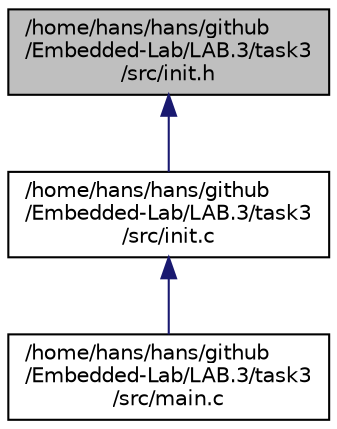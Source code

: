 digraph "/home/hans/hans/github/Embedded-Lab/LAB.3/task3/src/init.h"
{
  edge [fontname="Helvetica",fontsize="10",labelfontname="Helvetica",labelfontsize="10"];
  node [fontname="Helvetica",fontsize="10",shape=record];
  Node2 [label="/home/hans/hans/github\l/Embedded-Lab/LAB.3/task3\l/src/init.h",height=0.2,width=0.4,color="black", fillcolor="grey75", style="filled", fontcolor="black"];
  Node2 -> Node3 [dir="back",color="midnightblue",fontsize="10",style="solid",fontname="Helvetica"];
  Node3 [label="/home/hans/hans/github\l/Embedded-Lab/LAB.3/task3\l/src/init.c",height=0.2,width=0.4,color="black", fillcolor="white", style="filled",URL="$init_8c.html"];
  Node3 -> Node4 [dir="back",color="midnightblue",fontsize="10",style="solid",fontname="Helvetica"];
  Node4 [label="/home/hans/hans/github\l/Embedded-Lab/LAB.3/task3\l/src/main.c",height=0.2,width=0.4,color="black", fillcolor="white", style="filled",URL="$main_8c.html"];
}
